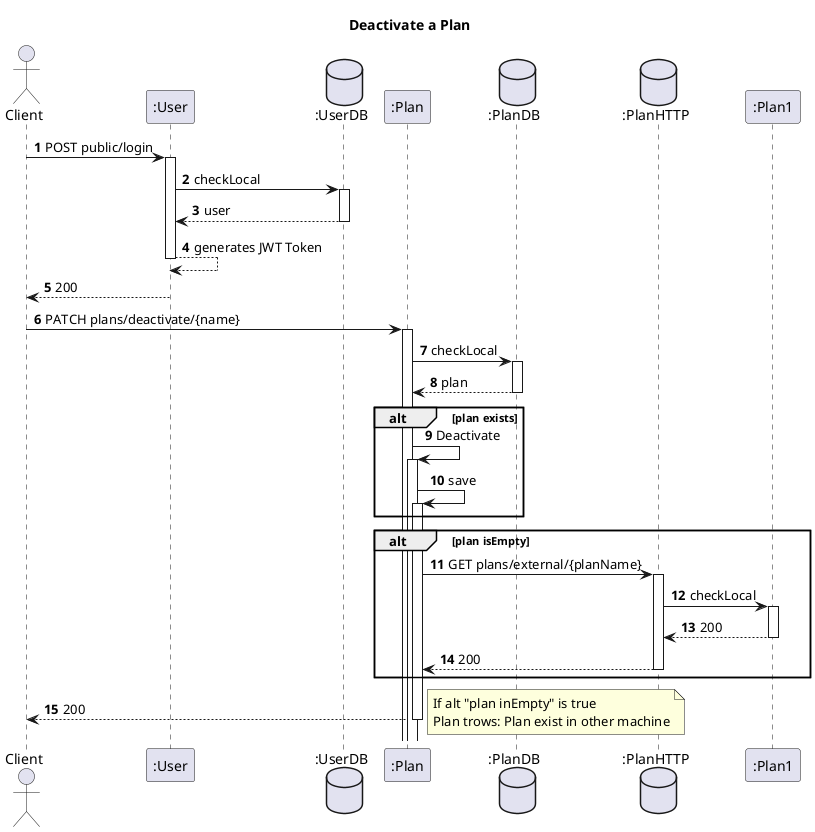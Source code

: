 @startuml
'https://plantuml.com/sequence-diagram
autoactivate on
autonumber
title  Deactivate a Plan

autonumber

actor "Client" as Ac
participant ":User" as User
database ":UserDB" as Udb

participant ":Plan" as Plan
database ":PlanDB" as PDB
database ":PlanHTTP" as PHTTP
participant ":Plan1" as Plan1


Ac->User: POST public/login
User->Udb:checkLocal
Udb-->User:user
User-->User:generates JWT Token
User-->Ac:200
Ac->Plan:PATCH plans/deactivate/{name}
Plan->PDB:checkLocal
PDB-->Plan:plan
alt plan exists
Plan->Plan:Deactivate
Plan->Plan:save

end

alt plan isEmpty
Plan->PHTTP:GET plans/external/{planName}
PHTTP->Plan1:checkLocal
Plan1-->PHTTP:200
PHTTP-->Plan:200
end

Plan-->Ac:200
note right
If alt "plan inEmpty" is true
Plan trows: Plan exist in other machine
end note



@enduml